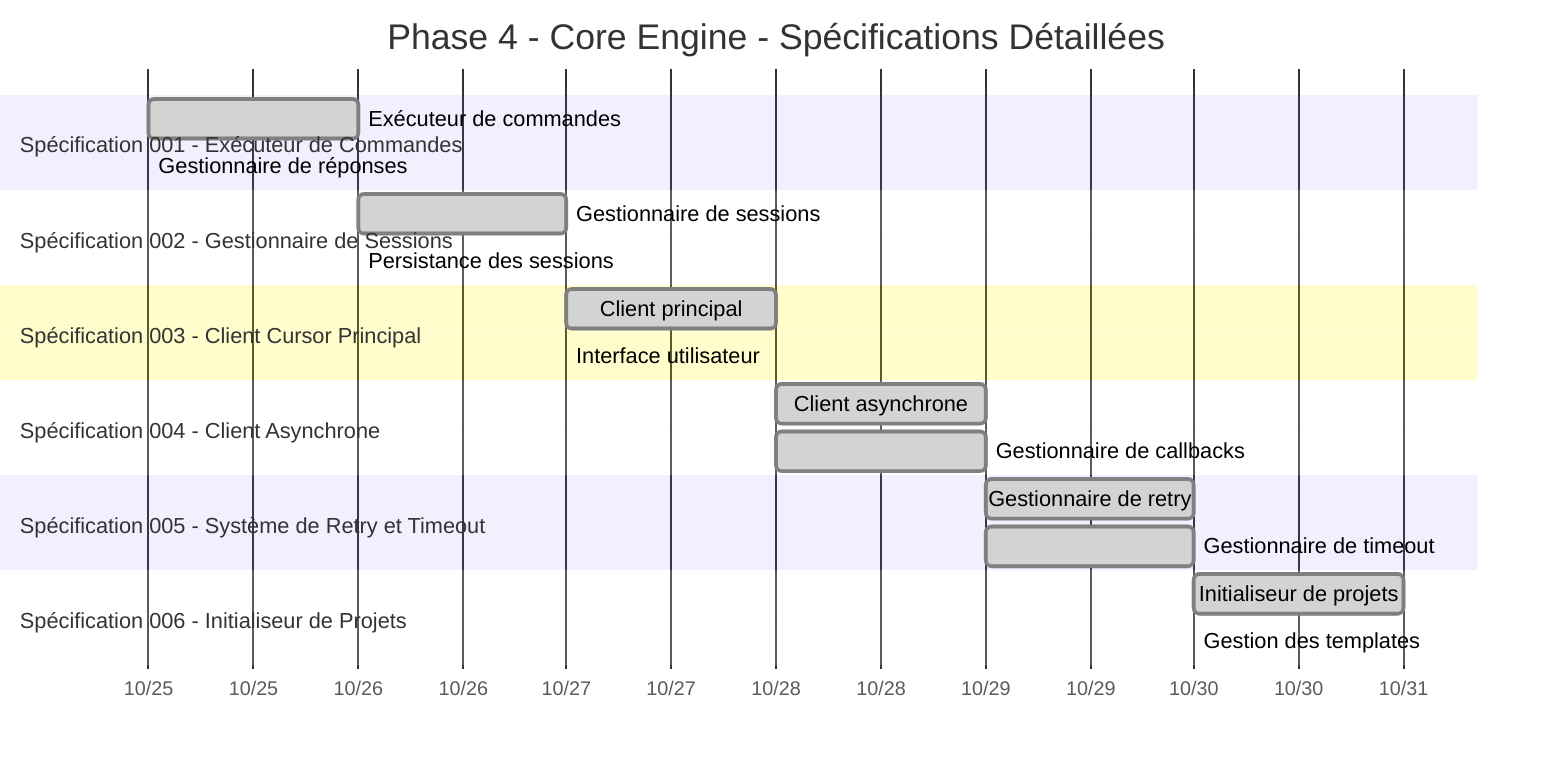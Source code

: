 gantt
    title Phase 4 - Core Engine - Spécifications Détaillées
    dateFormat  YYYY-MM-DD
    axisFormat  %m/%d

    section Spécification 001 - Exécuteur de Commandes
    Exécuteur de commandes                    :done, s001-1, 2025-10-25, 0.6d
    Gestionnaire de réponses                  :done, s001-2, 2025-10-25, 0.4d

    section Spécification 002 - Gestionnaire de Sessions
    Gestionnaire de sessions                  :done, s002-1, 2025-10-26, 0.6d
    Persistance des sessions                  :done, s002-2, 2025-10-26, 0.4d

    section Spécification 003 - Client Cursor Principal
    Client principal                          :done, s003-1, 2025-10-27, 0.6d
    Interface utilisateur                     :done, s003-2, 2025-10-27, 0.4d

    section Spécification 004 - Client Asynchrone
    Client asynchrone                         :done, s004-1, 2025-10-28, 0.5d
    Gestionnaire de callbacks                 :done, s004-2, 2025-10-28, 0.5d

    section Spécification 005 - Système de Retry et Timeout
    Gestionnaire de retry                     :done, s005-1, 2025-10-29, 0.5d
    Gestionnaire de timeout                   :done, s005-2, 2025-10-29, 0.5d

    section Spécification 006 - Initialiseur de Projets
    Initialiseur de projets                   :done, s006-1, 2025-10-30, 0.6d
    Gestion des templates                     :done, s006-2, 2025-10-30, 0.4d
